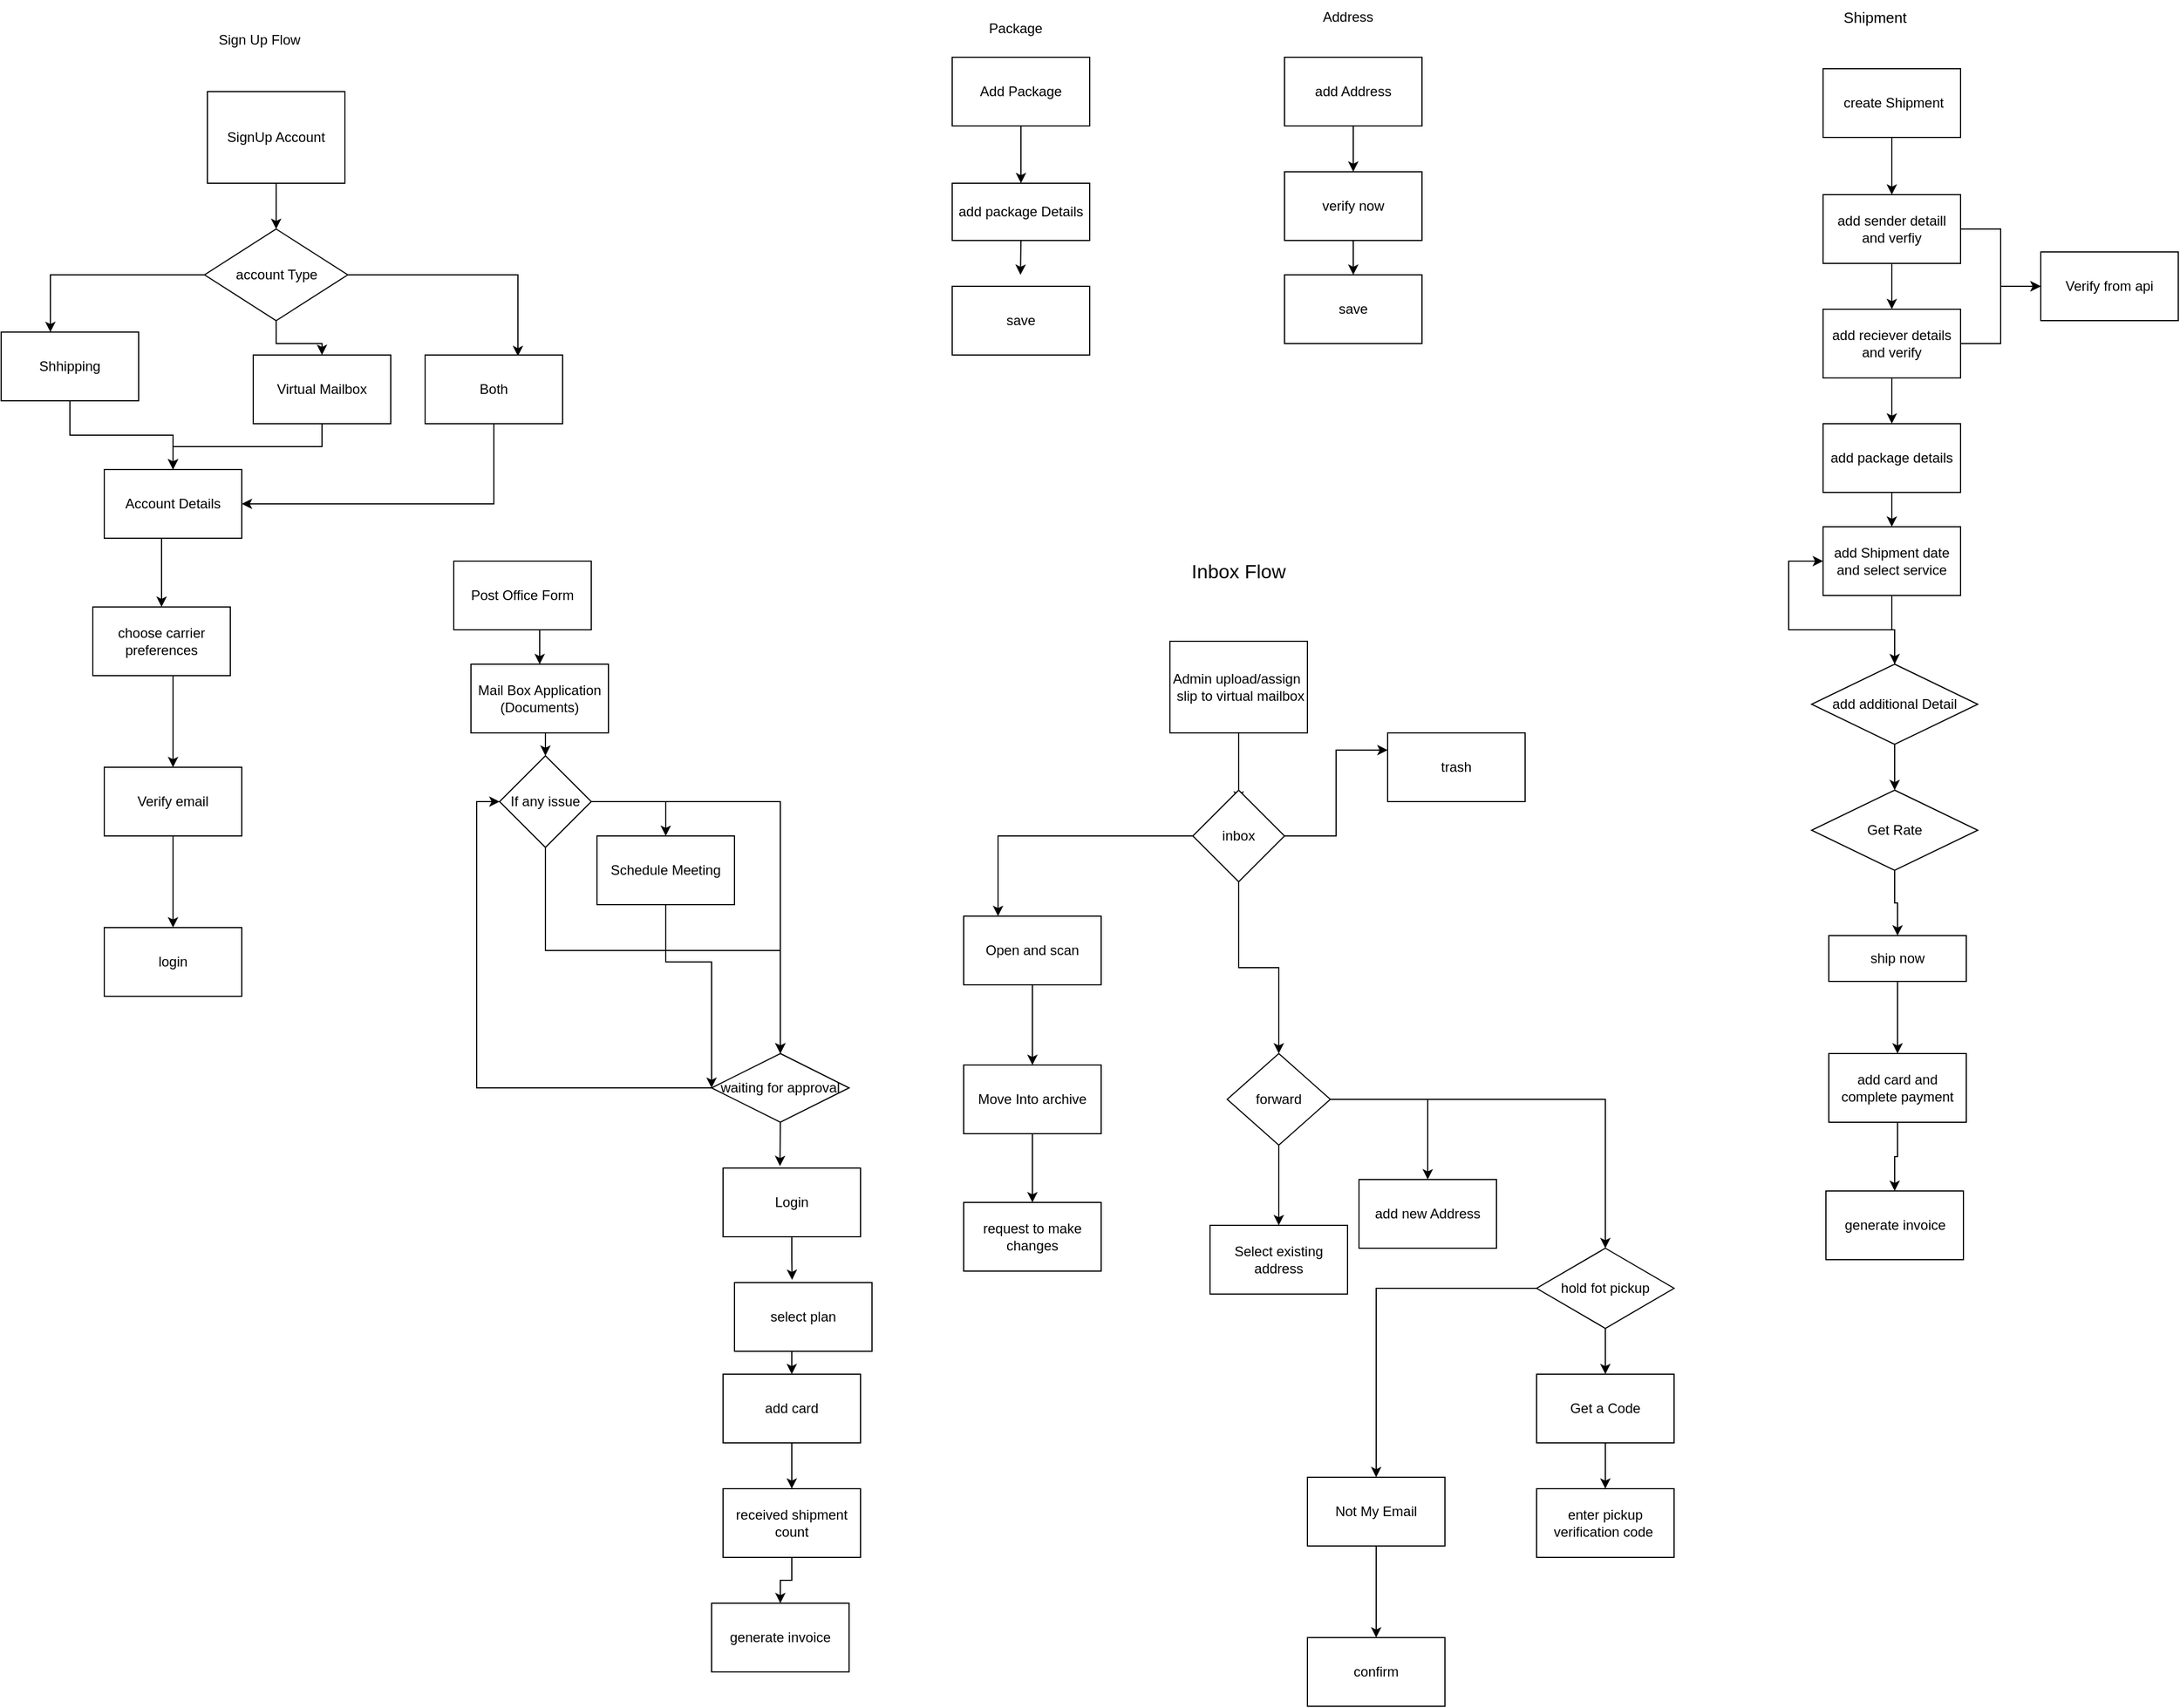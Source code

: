 <mxfile version="20.7.4" type="github">
  <diagram id="sW-k5IwQaTGZ5rN8S6sj" name="Page-1">
    <mxGraphModel dx="875" dy="484" grid="1" gridSize="10" guides="1" tooltips="1" connect="1" arrows="1" fold="1" page="1" pageScale="1" pageWidth="1169" pageHeight="1654" math="0" shadow="0">
      <root>
        <mxCell id="0" />
        <mxCell id="1" parent="0" />
        <mxCell id="n_x6KbK1YoN0Yti5vFHE-8" style="edgeStyle=orthogonalEdgeStyle;rounded=0;orthogonalLoop=1;jettySize=auto;html=1;exitX=0.5;exitY=1;exitDx=0;exitDy=0;entryX=0.5;entryY=0;entryDx=0;entryDy=0;" parent="1" source="n_x6KbK1YoN0Yti5vFHE-1" target="n_x6KbK1YoN0Yti5vFHE-2" edge="1">
          <mxGeometry relative="1" as="geometry" />
        </mxCell>
        <mxCell id="n_x6KbK1YoN0Yti5vFHE-1" value="SignUp Account" style="rounded=0;whiteSpace=wrap;html=1;" parent="1" vertex="1">
          <mxGeometry x="180" y="90" width="120" height="80" as="geometry" />
        </mxCell>
        <mxCell id="n_x6KbK1YoN0Yti5vFHE-12" style="edgeStyle=orthogonalEdgeStyle;rounded=0;orthogonalLoop=1;jettySize=auto;html=1;exitX=0;exitY=0.5;exitDx=0;exitDy=0;entryX=0.358;entryY=0;entryDx=0;entryDy=0;entryPerimeter=0;" parent="1" source="n_x6KbK1YoN0Yti5vFHE-2" target="n_x6KbK1YoN0Yti5vFHE-9" edge="1">
          <mxGeometry relative="1" as="geometry">
            <mxPoint x="40" y="200" as="targetPoint" />
          </mxGeometry>
        </mxCell>
        <mxCell id="n_x6KbK1YoN0Yti5vFHE-14" style="edgeStyle=orthogonalEdgeStyle;rounded=0;orthogonalLoop=1;jettySize=auto;html=1;exitX=0.5;exitY=1;exitDx=0;exitDy=0;entryX=0.5;entryY=0;entryDx=0;entryDy=0;" parent="1" source="n_x6KbK1YoN0Yti5vFHE-2" target="n_x6KbK1YoN0Yti5vFHE-10" edge="1">
          <mxGeometry relative="1" as="geometry" />
        </mxCell>
        <mxCell id="n_x6KbK1YoN0Yti5vFHE-15" style="edgeStyle=orthogonalEdgeStyle;rounded=0;orthogonalLoop=1;jettySize=auto;html=1;exitX=1;exitY=0.5;exitDx=0;exitDy=0;entryX=0.675;entryY=0.017;entryDx=0;entryDy=0;entryPerimeter=0;" parent="1" source="n_x6KbK1YoN0Yti5vFHE-2" target="n_x6KbK1YoN0Yti5vFHE-11" edge="1">
          <mxGeometry relative="1" as="geometry" />
        </mxCell>
        <mxCell id="n_x6KbK1YoN0Yti5vFHE-2" value="account Type&lt;br&gt;" style="rhombus;whiteSpace=wrap;html=1;" parent="1" vertex="1">
          <mxGeometry x="177.5" y="210" width="125" height="80" as="geometry" />
        </mxCell>
        <mxCell id="CPF4IGs-NTCu1cXFSOXW-1" value="" style="edgeStyle=orthogonalEdgeStyle;rounded=0;orthogonalLoop=1;jettySize=auto;html=1;" edge="1" parent="1" source="n_x6KbK1YoN0Yti5vFHE-9" target="n_x6KbK1YoN0Yti5vFHE-17">
          <mxGeometry relative="1" as="geometry" />
        </mxCell>
        <mxCell id="n_x6KbK1YoN0Yti5vFHE-9" value="Shhipping" style="rounded=0;whiteSpace=wrap;html=1;" parent="1" vertex="1">
          <mxGeometry y="300" width="120" height="60" as="geometry" />
        </mxCell>
        <mxCell id="n_x6KbK1YoN0Yti5vFHE-19" style="edgeStyle=orthogonalEdgeStyle;rounded=0;orthogonalLoop=1;jettySize=auto;html=1;exitX=0.5;exitY=1;exitDx=0;exitDy=0;entryX=0.5;entryY=0;entryDx=0;entryDy=0;" parent="1" source="n_x6KbK1YoN0Yti5vFHE-10" target="n_x6KbK1YoN0Yti5vFHE-17" edge="1">
          <mxGeometry relative="1" as="geometry" />
        </mxCell>
        <mxCell id="n_x6KbK1YoN0Yti5vFHE-10" value="Virtual Mailbox" style="rounded=0;whiteSpace=wrap;html=1;" parent="1" vertex="1">
          <mxGeometry x="220" y="320" width="120" height="60" as="geometry" />
        </mxCell>
        <mxCell id="n_x6KbK1YoN0Yti5vFHE-20" style="edgeStyle=orthogonalEdgeStyle;rounded=0;orthogonalLoop=1;jettySize=auto;html=1;exitX=0.5;exitY=1;exitDx=0;exitDy=0;entryX=1;entryY=0.5;entryDx=0;entryDy=0;" parent="1" source="n_x6KbK1YoN0Yti5vFHE-11" target="n_x6KbK1YoN0Yti5vFHE-17" edge="1">
          <mxGeometry relative="1" as="geometry" />
        </mxCell>
        <mxCell id="n_x6KbK1YoN0Yti5vFHE-11" value="Both" style="rounded=0;whiteSpace=wrap;html=1;" parent="1" vertex="1">
          <mxGeometry x="370" y="320" width="120" height="60" as="geometry" />
        </mxCell>
        <mxCell id="I_9H3etlu-zK3Efqb3r3-34" style="edgeStyle=orthogonalEdgeStyle;rounded=0;orthogonalLoop=1;jettySize=auto;html=1;exitX=0.5;exitY=1;exitDx=0;exitDy=0;" parent="1" source="n_x6KbK1YoN0Yti5vFHE-17" edge="1">
          <mxGeometry relative="1" as="geometry">
            <mxPoint x="140" y="540" as="targetPoint" />
            <Array as="points">
              <mxPoint x="140" y="480" />
            </Array>
          </mxGeometry>
        </mxCell>
        <mxCell id="n_x6KbK1YoN0Yti5vFHE-17" value="Account Details" style="rounded=0;whiteSpace=wrap;html=1;" parent="1" vertex="1">
          <mxGeometry x="90" y="420" width="120" height="60" as="geometry" />
        </mxCell>
        <mxCell id="cfl4rptSdVp8EchHqUEe-7" style="edgeStyle=orthogonalEdgeStyle;rounded=0;orthogonalLoop=1;jettySize=auto;html=1;exitX=0.5;exitY=1;exitDx=0;exitDy=0;entryX=0.5;entryY=0;entryDx=0;entryDy=0;" parent="1" source="cfl4rptSdVp8EchHqUEe-1" target="cfl4rptSdVp8EchHqUEe-6" edge="1">
          <mxGeometry relative="1" as="geometry" />
        </mxCell>
        <mxCell id="cfl4rptSdVp8EchHqUEe-1" value="Post Office Form" style="rounded=0;whiteSpace=wrap;html=1;" parent="1" vertex="1">
          <mxGeometry x="395" y="500" width="120" height="60" as="geometry" />
        </mxCell>
        <mxCell id="cfl4rptSdVp8EchHqUEe-9" style="edgeStyle=orthogonalEdgeStyle;rounded=0;orthogonalLoop=1;jettySize=auto;html=1;exitX=0.5;exitY=1;exitDx=0;exitDy=0;entryX=0.5;entryY=0;entryDx=0;entryDy=0;" parent="1" source="cfl4rptSdVp8EchHqUEe-6" target="cfl4rptSdVp8EchHqUEe-8" edge="1">
          <mxGeometry relative="1" as="geometry" />
        </mxCell>
        <mxCell id="cfl4rptSdVp8EchHqUEe-6" value="Mail Box Application&lt;br&gt;(Documents)" style="rounded=0;whiteSpace=wrap;html=1;" parent="1" vertex="1">
          <mxGeometry x="410" y="590" width="120" height="60" as="geometry" />
        </mxCell>
        <mxCell id="cfl4rptSdVp8EchHqUEe-11" style="edgeStyle=orthogonalEdgeStyle;rounded=0;orthogonalLoop=1;jettySize=auto;html=1;entryX=0.5;entryY=0;entryDx=0;entryDy=0;" parent="1" source="cfl4rptSdVp8EchHqUEe-8" target="cfl4rptSdVp8EchHqUEe-10" edge="1">
          <mxGeometry relative="1" as="geometry" />
        </mxCell>
        <mxCell id="cfl4rptSdVp8EchHqUEe-13" style="edgeStyle=orthogonalEdgeStyle;rounded=0;orthogonalLoop=1;jettySize=auto;html=1;entryX=0.5;entryY=0;entryDx=0;entryDy=0;" parent="1" source="cfl4rptSdVp8EchHqUEe-8" target="cfl4rptSdVp8EchHqUEe-17" edge="1">
          <mxGeometry relative="1" as="geometry">
            <mxPoint x="450" y="830" as="targetPoint" />
          </mxGeometry>
        </mxCell>
        <mxCell id="cfl4rptSdVp8EchHqUEe-21" style="edgeStyle=orthogonalEdgeStyle;rounded=0;orthogonalLoop=1;jettySize=auto;html=1;exitX=0.5;exitY=1;exitDx=0;exitDy=0;entryX=0.5;entryY=0;entryDx=0;entryDy=0;" parent="1" source="cfl4rptSdVp8EchHqUEe-8" target="cfl4rptSdVp8EchHqUEe-17" edge="1">
          <mxGeometry relative="1" as="geometry" />
        </mxCell>
        <mxCell id="cfl4rptSdVp8EchHqUEe-8" value="If any issue" style="rhombus;whiteSpace=wrap;html=1;" parent="1" vertex="1">
          <mxGeometry x="435" y="670" width="80" height="80" as="geometry" />
        </mxCell>
        <mxCell id="cfl4rptSdVp8EchHqUEe-18" style="edgeStyle=orthogonalEdgeStyle;rounded=0;orthogonalLoop=1;jettySize=auto;html=1;exitX=0.5;exitY=1;exitDx=0;exitDy=0;" parent="1" source="cfl4rptSdVp8EchHqUEe-10" target="cfl4rptSdVp8EchHqUEe-17" edge="1">
          <mxGeometry relative="1" as="geometry">
            <Array as="points">
              <mxPoint x="580" y="850" />
              <mxPoint x="620" y="850" />
            </Array>
          </mxGeometry>
        </mxCell>
        <mxCell id="cfl4rptSdVp8EchHqUEe-10" value="Schedule Meeting" style="rounded=0;whiteSpace=wrap;html=1;" parent="1" vertex="1">
          <mxGeometry x="520" y="740" width="120" height="60" as="geometry" />
        </mxCell>
        <mxCell id="cfl4rptSdVp8EchHqUEe-20" style="edgeStyle=orthogonalEdgeStyle;rounded=0;orthogonalLoop=1;jettySize=auto;html=1;entryX=0;entryY=0.5;entryDx=0;entryDy=0;" parent="1" source="cfl4rptSdVp8EchHqUEe-17" target="cfl4rptSdVp8EchHqUEe-8" edge="1">
          <mxGeometry relative="1" as="geometry" />
        </mxCell>
        <mxCell id="CPF4IGs-NTCu1cXFSOXW-28" style="edgeStyle=orthogonalEdgeStyle;rounded=0;orthogonalLoop=1;jettySize=auto;html=1;exitX=0.5;exitY=1;exitDx=0;exitDy=0;entryX=0.414;entryY=-0.028;entryDx=0;entryDy=0;entryPerimeter=0;" edge="1" parent="1" source="cfl4rptSdVp8EchHqUEe-17" target="CPF4IGs-NTCu1cXFSOXW-25">
          <mxGeometry relative="1" as="geometry" />
        </mxCell>
        <mxCell id="cfl4rptSdVp8EchHqUEe-17" value="waiting for approval" style="rhombus;whiteSpace=wrap;html=1;" parent="1" vertex="1">
          <mxGeometry x="620" y="930" width="120" height="60" as="geometry" />
        </mxCell>
        <mxCell id="cfl4rptSdVp8EchHqUEe-25" style="edgeStyle=orthogonalEdgeStyle;rounded=0;orthogonalLoop=1;jettySize=auto;html=1;exitX=0.5;exitY=1;exitDx=0;exitDy=0;entryX=0.5;entryY=0;entryDx=0;entryDy=0;" parent="1" source="cfl4rptSdVp8EchHqUEe-22" target="cfl4rptSdVp8EchHqUEe-24" edge="1">
          <mxGeometry relative="1" as="geometry" />
        </mxCell>
        <mxCell id="cfl4rptSdVp8EchHqUEe-22" value="select plan" style="rounded=0;whiteSpace=wrap;html=1;" parent="1" vertex="1">
          <mxGeometry x="640" y="1130" width="120" height="60" as="geometry" />
        </mxCell>
        <mxCell id="cfl4rptSdVp8EchHqUEe-27" style="edgeStyle=orthogonalEdgeStyle;rounded=0;orthogonalLoop=1;jettySize=auto;html=1;exitX=0.5;exitY=1;exitDx=0;exitDy=0;" parent="1" source="cfl4rptSdVp8EchHqUEe-24" target="cfl4rptSdVp8EchHqUEe-26" edge="1">
          <mxGeometry relative="1" as="geometry" />
        </mxCell>
        <mxCell id="cfl4rptSdVp8EchHqUEe-24" value="add card" style="rounded=0;whiteSpace=wrap;html=1;" parent="1" vertex="1">
          <mxGeometry x="630" y="1210" width="120" height="60" as="geometry" />
        </mxCell>
        <mxCell id="I_9H3etlu-zK3Efqb3r3-5" style="edgeStyle=orthogonalEdgeStyle;rounded=0;orthogonalLoop=1;jettySize=auto;html=1;exitX=0.5;exitY=1;exitDx=0;exitDy=0;entryX=0.5;entryY=0;entryDx=0;entryDy=0;" parent="1" source="cfl4rptSdVp8EchHqUEe-26" edge="1" target="I_9H3etlu-zK3Efqb3r3-4">
          <mxGeometry relative="1" as="geometry">
            <mxPoint x="620" y="1320" as="targetPoint" />
          </mxGeometry>
        </mxCell>
        <mxCell id="cfl4rptSdVp8EchHqUEe-26" value="received shipment count" style="rounded=0;whiteSpace=wrap;html=1;" parent="1" vertex="1">
          <mxGeometry x="630" y="1310" width="120" height="60" as="geometry" />
        </mxCell>
        <mxCell id="9S0eUUzIp_0I8Bharcj8-20" style="edgeStyle=orthogonalEdgeStyle;rounded=0;orthogonalLoop=1;jettySize=auto;html=1;entryX=0.5;entryY=0;entryDx=0;entryDy=0;" parent="1" source="cfl4rptSdVp8EchHqUEe-28" target="cfl4rptSdVp8EchHqUEe-29" edge="1">
          <mxGeometry relative="1" as="geometry" />
        </mxCell>
        <mxCell id="cfl4rptSdVp8EchHqUEe-28" value="&amp;nbsp;create Shipment&lt;br&gt;" style="rounded=0;whiteSpace=wrap;html=1;" parent="1" vertex="1">
          <mxGeometry x="1590" y="70" width="120" height="60" as="geometry" />
        </mxCell>
        <mxCell id="cfl4rptSdVp8EchHqUEe-32" style="edgeStyle=orthogonalEdgeStyle;rounded=0;orthogonalLoop=1;jettySize=auto;html=1;exitX=0.5;exitY=1;exitDx=0;exitDy=0;" parent="1" source="cfl4rptSdVp8EchHqUEe-29" target="cfl4rptSdVp8EchHqUEe-31" edge="1">
          <mxGeometry relative="1" as="geometry" />
        </mxCell>
        <mxCell id="CPF4IGs-NTCu1cXFSOXW-20" value="" style="edgeStyle=orthogonalEdgeStyle;rounded=0;orthogonalLoop=1;jettySize=auto;html=1;" edge="1" parent="1" source="cfl4rptSdVp8EchHqUEe-29" target="CPF4IGs-NTCu1cXFSOXW-19">
          <mxGeometry relative="1" as="geometry" />
        </mxCell>
        <mxCell id="cfl4rptSdVp8EchHqUEe-29" value="add sender detaill and verfiy" style="rounded=0;whiteSpace=wrap;html=1;" parent="1" vertex="1">
          <mxGeometry x="1590" y="180" width="120" height="60" as="geometry" />
        </mxCell>
        <mxCell id="cfl4rptSdVp8EchHqUEe-35" style="edgeStyle=orthogonalEdgeStyle;rounded=0;orthogonalLoop=1;jettySize=auto;html=1;exitX=0.5;exitY=1;exitDx=0;exitDy=0;entryX=0.5;entryY=0;entryDx=0;entryDy=0;" parent="1" source="cfl4rptSdVp8EchHqUEe-31" target="cfl4rptSdVp8EchHqUEe-34" edge="1">
          <mxGeometry relative="1" as="geometry" />
        </mxCell>
        <mxCell id="CPF4IGs-NTCu1cXFSOXW-21" value="" style="edgeStyle=orthogonalEdgeStyle;rounded=0;orthogonalLoop=1;jettySize=auto;html=1;" edge="1" parent="1" source="cfl4rptSdVp8EchHqUEe-31" target="CPF4IGs-NTCu1cXFSOXW-19">
          <mxGeometry relative="1" as="geometry" />
        </mxCell>
        <mxCell id="cfl4rptSdVp8EchHqUEe-31" value="add reciever details and verify" style="rounded=0;whiteSpace=wrap;html=1;" parent="1" vertex="1">
          <mxGeometry x="1590" y="280" width="120" height="60" as="geometry" />
        </mxCell>
        <mxCell id="cfl4rptSdVp8EchHqUEe-38" style="edgeStyle=orthogonalEdgeStyle;rounded=0;orthogonalLoop=1;jettySize=auto;html=1;exitX=0.5;exitY=1;exitDx=0;exitDy=0;" parent="1" source="cfl4rptSdVp8EchHqUEe-34" target="cfl4rptSdVp8EchHqUEe-37" edge="1">
          <mxGeometry relative="1" as="geometry" />
        </mxCell>
        <mxCell id="cfl4rptSdVp8EchHqUEe-34" value="add package details" style="rounded=0;whiteSpace=wrap;html=1;" parent="1" vertex="1">
          <mxGeometry x="1590" y="380" width="120" height="60" as="geometry" />
        </mxCell>
        <mxCell id="cfl4rptSdVp8EchHqUEe-41" style="edgeStyle=orthogonalEdgeStyle;rounded=0;orthogonalLoop=1;jettySize=auto;html=1;exitX=0.5;exitY=1;exitDx=0;exitDy=0;entryX=0.5;entryY=0;entryDx=0;entryDy=0;" parent="1" source="cfl4rptSdVp8EchHqUEe-37" target="cfl4rptSdVp8EchHqUEe-40" edge="1">
          <mxGeometry relative="1" as="geometry" />
        </mxCell>
        <mxCell id="cfl4rptSdVp8EchHqUEe-37" value="add Shipment date and select service" style="rounded=0;whiteSpace=wrap;html=1;" parent="1" vertex="1">
          <mxGeometry x="1590" y="470" width="120" height="60" as="geometry" />
        </mxCell>
        <mxCell id="cfl4rptSdVp8EchHqUEe-43" style="edgeStyle=orthogonalEdgeStyle;rounded=0;orthogonalLoop=1;jettySize=auto;html=1;entryX=0;entryY=0.5;entryDx=0;entryDy=0;" parent="1" source="cfl4rptSdVp8EchHqUEe-40" target="cfl4rptSdVp8EchHqUEe-37" edge="1">
          <mxGeometry relative="1" as="geometry" />
        </mxCell>
        <mxCell id="CPF4IGs-NTCu1cXFSOXW-18" value="" style="edgeStyle=orthogonalEdgeStyle;rounded=0;orthogonalLoop=1;jettySize=auto;html=1;" edge="1" parent="1" source="cfl4rptSdVp8EchHqUEe-40" target="CPF4IGs-NTCu1cXFSOXW-17">
          <mxGeometry relative="1" as="geometry" />
        </mxCell>
        <mxCell id="cfl4rptSdVp8EchHqUEe-40" value="add additional Detail" style="rhombus;whiteSpace=wrap;html=1;" parent="1" vertex="1">
          <mxGeometry x="1580" y="590" width="145" height="70" as="geometry" />
        </mxCell>
        <mxCell id="I_9H3etlu-zK3Efqb3r3-1" style="edgeStyle=orthogonalEdgeStyle;rounded=0;orthogonalLoop=1;jettySize=auto;html=1;entryX=0.5;entryY=0;entryDx=0;entryDy=0;" parent="1" source="cfl4rptSdVp8EchHqUEe-45" target="cfl4rptSdVp8EchHqUEe-48" edge="1">
          <mxGeometry relative="1" as="geometry" />
        </mxCell>
        <mxCell id="cfl4rptSdVp8EchHqUEe-45" value="ship now&lt;br&gt;" style="rounded=0;whiteSpace=wrap;html=1;" parent="1" vertex="1">
          <mxGeometry x="1595" y="827" width="120" height="40" as="geometry" />
        </mxCell>
        <mxCell id="I_9H3etlu-zK3Efqb3r3-3" style="edgeStyle=orthogonalEdgeStyle;rounded=0;orthogonalLoop=1;jettySize=auto;html=1;" parent="1" source="cfl4rptSdVp8EchHqUEe-48" target="I_9H3etlu-zK3Efqb3r3-2" edge="1">
          <mxGeometry relative="1" as="geometry" />
        </mxCell>
        <mxCell id="cfl4rptSdVp8EchHqUEe-48" value="add card and complete payment&lt;br&gt;" style="rounded=0;whiteSpace=wrap;html=1;" parent="1" vertex="1">
          <mxGeometry x="1595" y="930" width="120" height="60" as="geometry" />
        </mxCell>
        <mxCell id="I_9H3etlu-zK3Efqb3r3-2" value="generate invoice" style="rounded=0;whiteSpace=wrap;html=1;" parent="1" vertex="1">
          <mxGeometry x="1592.5" y="1050" width="120" height="60" as="geometry" />
        </mxCell>
        <mxCell id="I_9H3etlu-zK3Efqb3r3-4" value="generate invoice" style="rounded=0;whiteSpace=wrap;html=1;" parent="1" vertex="1">
          <mxGeometry x="620" y="1410" width="120" height="60" as="geometry" />
        </mxCell>
        <mxCell id="I_9H3etlu-zK3Efqb3r3-6" style="edgeStyle=orthogonalEdgeStyle;rounded=0;orthogonalLoop=1;jettySize=auto;html=1;exitX=0.5;exitY=1;exitDx=0;exitDy=0;entryX=0.5;entryY=0;entryDx=0;entryDy=0;" parent="1" source="I_9H3etlu-zK3Efqb3r3-7" target="I_9H3etlu-zK3Efqb3r3-9" edge="1">
          <mxGeometry relative="1" as="geometry" />
        </mxCell>
        <mxCell id="I_9H3etlu-zK3Efqb3r3-7" value="add Address" style="rounded=0;whiteSpace=wrap;html=1;" parent="1" vertex="1">
          <mxGeometry x="1120" y="60" width="120" height="60" as="geometry" />
        </mxCell>
        <mxCell id="I_9H3etlu-zK3Efqb3r3-33" style="edgeStyle=orthogonalEdgeStyle;rounded=0;orthogonalLoop=1;jettySize=auto;html=1;entryX=0.5;entryY=0;entryDx=0;entryDy=0;" parent="1" source="I_9H3etlu-zK3Efqb3r3-9" target="I_9H3etlu-zK3Efqb3r3-32" edge="1">
          <mxGeometry relative="1" as="geometry" />
        </mxCell>
        <mxCell id="I_9H3etlu-zK3Efqb3r3-9" value="verify now" style="rounded=0;whiteSpace=wrap;html=1;" parent="1" vertex="1">
          <mxGeometry x="1120" y="160" width="120" height="60" as="geometry" />
        </mxCell>
        <mxCell id="I_9H3etlu-zK3Efqb3r3-25" style="edgeStyle=orthogonalEdgeStyle;rounded=0;orthogonalLoop=1;jettySize=auto;html=1;" parent="1" source="I_9H3etlu-zK3Efqb3r3-23" target="I_9H3etlu-zK3Efqb3r3-24" edge="1">
          <mxGeometry relative="1" as="geometry" />
        </mxCell>
        <mxCell id="I_9H3etlu-zK3Efqb3r3-23" value="Add Package" style="whiteSpace=wrap;html=1;" parent="1" vertex="1">
          <mxGeometry x="830" y="60" width="120" height="60" as="geometry" />
        </mxCell>
        <mxCell id="I_9H3etlu-zK3Efqb3r3-31" style="edgeStyle=orthogonalEdgeStyle;rounded=0;orthogonalLoop=1;jettySize=auto;html=1;exitX=0.5;exitY=1;exitDx=0;exitDy=0;" parent="1" source="I_9H3etlu-zK3Efqb3r3-24" edge="1">
          <mxGeometry relative="1" as="geometry">
            <mxPoint x="889.571" y="250" as="targetPoint" />
          </mxGeometry>
        </mxCell>
        <mxCell id="I_9H3etlu-zK3Efqb3r3-24" value="add package Details" style="whiteSpace=wrap;html=1;" parent="1" vertex="1">
          <mxGeometry x="830" y="170" width="120" height="50" as="geometry" />
        </mxCell>
        <mxCell id="I_9H3etlu-zK3Efqb3r3-28" style="edgeStyle=orthogonalEdgeStyle;rounded=0;orthogonalLoop=1;jettySize=auto;html=1;entryX=0.5;entryY=0;entryDx=0;entryDy=0;" parent="1" source="I_9H3etlu-zK3Efqb3r3-26" edge="1">
          <mxGeometry relative="1" as="geometry">
            <mxPoint x="1080" y="710" as="targetPoint" />
          </mxGeometry>
        </mxCell>
        <mxCell id="I_9H3etlu-zK3Efqb3r3-26" value="Admin upload/assign&amp;nbsp;&lt;br&gt;&amp;nbsp;slip to virtual mailbox" style="whiteSpace=wrap;html=1;" parent="1" vertex="1">
          <mxGeometry x="1020" y="570" width="120" height="80" as="geometry" />
        </mxCell>
        <mxCell id="I_9H3etlu-zK3Efqb3r3-42" style="edgeStyle=orthogonalEdgeStyle;rounded=0;orthogonalLoop=1;jettySize=auto;html=1;exitX=1;exitY=0.5;exitDx=0;exitDy=0;entryX=0;entryY=0.25;entryDx=0;entryDy=0;" parent="1" source="I_9H3etlu-zK3Efqb3r3-29" target="I_9H3etlu-zK3Efqb3r3-41" edge="1">
          <mxGeometry relative="1" as="geometry" />
        </mxCell>
        <mxCell id="I_9H3etlu-zK3Efqb3r3-53" style="edgeStyle=orthogonalEdgeStyle;rounded=0;orthogonalLoop=1;jettySize=auto;html=1;" parent="1" source="I_9H3etlu-zK3Efqb3r3-29" target="I_9H3etlu-zK3Efqb3r3-43" edge="1">
          <mxGeometry relative="1" as="geometry" />
        </mxCell>
        <mxCell id="9S0eUUzIp_0I8Bharcj8-11" style="edgeStyle=orthogonalEdgeStyle;rounded=0;orthogonalLoop=1;jettySize=auto;html=1;entryX=0.25;entryY=0;entryDx=0;entryDy=0;" parent="1" source="I_9H3etlu-zK3Efqb3r3-29" target="I_9H3etlu-zK3Efqb3r3-37" edge="1">
          <mxGeometry relative="1" as="geometry" />
        </mxCell>
        <mxCell id="I_9H3etlu-zK3Efqb3r3-29" value="inbox" style="rhombus;whiteSpace=wrap;html=1;" parent="1" vertex="1">
          <mxGeometry x="1040" y="700" width="80" height="80" as="geometry" />
        </mxCell>
        <mxCell id="I_9H3etlu-zK3Efqb3r3-30" value="save&lt;br&gt;" style="whiteSpace=wrap;html=1;" parent="1" vertex="1">
          <mxGeometry x="830" y="260" width="120" height="60" as="geometry" />
        </mxCell>
        <mxCell id="I_9H3etlu-zK3Efqb3r3-32" value="save&lt;br&gt;" style="whiteSpace=wrap;html=1;" parent="1" vertex="1">
          <mxGeometry x="1120" y="250" width="120" height="60" as="geometry" />
        </mxCell>
        <mxCell id="CPF4IGs-NTCu1cXFSOXW-3" value="" style="edgeStyle=orthogonalEdgeStyle;rounded=0;orthogonalLoop=1;jettySize=auto;html=1;startArrow=none;" edge="1" parent="1" source="CPF4IGs-NTCu1cXFSOXW-4">
          <mxGeometry x="-0.556" y="10" relative="1" as="geometry">
            <mxPoint x="150" y="680" as="targetPoint" />
            <Array as="points">
              <mxPoint x="150" y="600" />
              <mxPoint x="150" y="600" />
            </Array>
            <mxPoint as="offset" />
          </mxGeometry>
        </mxCell>
        <mxCell id="I_9H3etlu-zK3Efqb3r3-35" value="choose carrier preferences" style="rounded=0;whiteSpace=wrap;html=1;" parent="1" vertex="1">
          <mxGeometry x="80" y="540" width="120" height="60" as="geometry" />
        </mxCell>
        <mxCell id="9S0eUUzIp_0I8Bharcj8-2" style="edgeStyle=orthogonalEdgeStyle;rounded=0;orthogonalLoop=1;jettySize=auto;html=1;exitX=0.5;exitY=1;exitDx=0;exitDy=0;" parent="1" source="I_9H3etlu-zK3Efqb3r3-37" target="9S0eUUzIp_0I8Bharcj8-1" edge="1">
          <mxGeometry relative="1" as="geometry" />
        </mxCell>
        <mxCell id="I_9H3etlu-zK3Efqb3r3-37" value="Open and scan" style="rounded=0;whiteSpace=wrap;html=1;" parent="1" vertex="1">
          <mxGeometry x="840" y="810" width="120" height="60" as="geometry" />
        </mxCell>
        <mxCell id="I_9H3etlu-zK3Efqb3r3-41" value="trash&lt;br&gt;" style="whiteSpace=wrap;html=1;" parent="1" vertex="1">
          <mxGeometry x="1210" y="650" width="120" height="60" as="geometry" />
        </mxCell>
        <mxCell id="I_9H3etlu-zK3Efqb3r3-48" style="edgeStyle=orthogonalEdgeStyle;rounded=0;orthogonalLoop=1;jettySize=auto;html=1;" parent="1" source="I_9H3etlu-zK3Efqb3r3-43" target="I_9H3etlu-zK3Efqb3r3-47" edge="1">
          <mxGeometry relative="1" as="geometry" />
        </mxCell>
        <mxCell id="I_9H3etlu-zK3Efqb3r3-55" style="edgeStyle=orthogonalEdgeStyle;rounded=0;orthogonalLoop=1;jettySize=auto;html=1;exitX=1;exitY=0.5;exitDx=0;exitDy=0;entryX=0.5;entryY=0;entryDx=0;entryDy=0;" parent="1" source="I_9H3etlu-zK3Efqb3r3-43" target="I_9H3etlu-zK3Efqb3r3-59" edge="1">
          <mxGeometry relative="1" as="geometry">
            <mxPoint x="1380" y="1080" as="targetPoint" />
          </mxGeometry>
        </mxCell>
        <mxCell id="I_9H3etlu-zK3Efqb3r3-58" style="edgeStyle=orthogonalEdgeStyle;rounded=0;orthogonalLoop=1;jettySize=auto;html=1;entryX=0.5;entryY=0;entryDx=0;entryDy=0;" parent="1" source="I_9H3etlu-zK3Efqb3r3-43" target="I_9H3etlu-zK3Efqb3r3-57" edge="1">
          <mxGeometry relative="1" as="geometry" />
        </mxCell>
        <mxCell id="I_9H3etlu-zK3Efqb3r3-43" value="forward&lt;br&gt;" style="rhombus;whiteSpace=wrap;html=1;" parent="1" vertex="1">
          <mxGeometry x="1070" y="930" width="90" height="80" as="geometry" />
        </mxCell>
        <mxCell id="I_9H3etlu-zK3Efqb3r3-47" value="Select existing address" style="rounded=0;whiteSpace=wrap;html=1;" parent="1" vertex="1">
          <mxGeometry x="1055" y="1080" width="120" height="60" as="geometry" />
        </mxCell>
        <mxCell id="I_9H3etlu-zK3Efqb3r3-57" value="add new Address" style="rounded=0;whiteSpace=wrap;html=1;" parent="1" vertex="1">
          <mxGeometry x="1185" y="1040" width="120" height="60" as="geometry" />
        </mxCell>
        <mxCell id="9S0eUUzIp_0I8Bharcj8-6" style="edgeStyle=orthogonalEdgeStyle;rounded=0;orthogonalLoop=1;jettySize=auto;html=1;entryX=0.5;entryY=0;entryDx=0;entryDy=0;startArrow=none;" parent="1" source="9S0eUUzIp_0I8Bharcj8-7" target="9S0eUUzIp_0I8Bharcj8-5" edge="1">
          <mxGeometry relative="1" as="geometry" />
        </mxCell>
        <mxCell id="9S0eUUzIp_0I8Bharcj8-9" style="edgeStyle=orthogonalEdgeStyle;rounded=0;orthogonalLoop=1;jettySize=auto;html=1;exitX=0.5;exitY=1;exitDx=0;exitDy=0;entryX=0.5;entryY=0;entryDx=0;entryDy=0;" parent="1" source="I_9H3etlu-zK3Efqb3r3-59" target="9S0eUUzIp_0I8Bharcj8-7" edge="1">
          <mxGeometry relative="1" as="geometry" />
        </mxCell>
        <mxCell id="9S0eUUzIp_0I8Bharcj8-12" style="edgeStyle=orthogonalEdgeStyle;rounded=0;orthogonalLoop=1;jettySize=auto;html=1;entryX=0.5;entryY=0;entryDx=0;entryDy=0;" parent="1" source="I_9H3etlu-zK3Efqb3r3-59" target="9S0eUUzIp_0I8Bharcj8-10" edge="1">
          <mxGeometry relative="1" as="geometry" />
        </mxCell>
        <mxCell id="I_9H3etlu-zK3Efqb3r3-59" value="hold fot pickup" style="rhombus;whiteSpace=wrap;html=1;" parent="1" vertex="1">
          <mxGeometry x="1340" y="1100" width="120" height="70" as="geometry" />
        </mxCell>
        <mxCell id="9S0eUUzIp_0I8Bharcj8-4" style="edgeStyle=orthogonalEdgeStyle;rounded=0;orthogonalLoop=1;jettySize=auto;html=1;exitX=0.5;exitY=1;exitDx=0;exitDy=0;" parent="1" source="9S0eUUzIp_0I8Bharcj8-1" target="9S0eUUzIp_0I8Bharcj8-3" edge="1">
          <mxGeometry relative="1" as="geometry" />
        </mxCell>
        <mxCell id="9S0eUUzIp_0I8Bharcj8-1" value="Move Into archive" style="rounded=0;whiteSpace=wrap;html=1;" parent="1" vertex="1">
          <mxGeometry x="840" y="940" width="120" height="60" as="geometry" />
        </mxCell>
        <mxCell id="9S0eUUzIp_0I8Bharcj8-3" value="request to make changes&lt;br&gt;" style="rounded=0;whiteSpace=wrap;html=1;" parent="1" vertex="1">
          <mxGeometry x="840" y="1060" width="120" height="60" as="geometry" />
        </mxCell>
        <mxCell id="9S0eUUzIp_0I8Bharcj8-5" value="enter pickup verification code&amp;nbsp;" style="rounded=0;whiteSpace=wrap;html=1;" parent="1" vertex="1">
          <mxGeometry x="1340" y="1310" width="120" height="60" as="geometry" />
        </mxCell>
        <mxCell id="9S0eUUzIp_0I8Bharcj8-7" value="Get a Code" style="rounded=0;whiteSpace=wrap;html=1;" parent="1" vertex="1">
          <mxGeometry x="1340" y="1210" width="120" height="60" as="geometry" />
        </mxCell>
        <mxCell id="9S0eUUzIp_0I8Bharcj8-14" value="" style="edgeStyle=orthogonalEdgeStyle;rounded=0;orthogonalLoop=1;jettySize=auto;html=1;" parent="1" source="9S0eUUzIp_0I8Bharcj8-10" target="9S0eUUzIp_0I8Bharcj8-13" edge="1">
          <mxGeometry relative="1" as="geometry" />
        </mxCell>
        <mxCell id="9S0eUUzIp_0I8Bharcj8-10" value="Not My Email" style="rounded=0;whiteSpace=wrap;html=1;" parent="1" vertex="1">
          <mxGeometry x="1140" y="1300" width="120" height="60" as="geometry" />
        </mxCell>
        <mxCell id="9S0eUUzIp_0I8Bharcj8-13" value="confirm" style="rounded=0;whiteSpace=wrap;html=1;" parent="1" vertex="1">
          <mxGeometry x="1140" y="1440" width="120" height="60" as="geometry" />
        </mxCell>
        <mxCell id="9S0eUUzIp_0I8Bharcj8-16" value="Sign Up Flow" style="text;html=1;align=center;verticalAlign=middle;resizable=0;points=[];autosize=1;strokeColor=none;fillColor=none;" parent="1" vertex="1">
          <mxGeometry x="180" y="30" width="90" height="30" as="geometry" />
        </mxCell>
        <mxCell id="9S0eUUzIp_0I8Bharcj8-18" value="Package" style="text;html=1;align=center;verticalAlign=middle;resizable=0;points=[];autosize=1;strokeColor=none;fillColor=none;" parent="1" vertex="1">
          <mxGeometry x="850" y="20" width="70" height="30" as="geometry" />
        </mxCell>
        <mxCell id="9S0eUUzIp_0I8Bharcj8-19" value="Address" style="text;html=1;align=center;verticalAlign=middle;resizable=0;points=[];autosize=1;strokeColor=none;fillColor=none;" parent="1" vertex="1">
          <mxGeometry x="1140" y="10" width="70" height="30" as="geometry" />
        </mxCell>
        <mxCell id="9S0eUUzIp_0I8Bharcj8-21" value="&lt;font style=&quot;font-size: 13px;&quot;&gt;Shipment&lt;/font&gt;" style="text;html=1;align=center;verticalAlign=middle;resizable=0;points=[];autosize=1;strokeColor=none;fillColor=none;" parent="1" vertex="1">
          <mxGeometry x="1595" y="10" width="80" height="30" as="geometry" />
        </mxCell>
        <mxCell id="9S0eUUzIp_0I8Bharcj8-22" value="&lt;font style=&quot;font-size: 17px;&quot;&gt;Inbox Flow&lt;/font&gt;" style="text;html=1;strokeColor=none;fillColor=none;align=center;verticalAlign=middle;whiteSpace=wrap;rounded=0;" parent="1" vertex="1">
          <mxGeometry x="1000" y="490" width="160" height="40" as="geometry" />
        </mxCell>
        <mxCell id="CPF4IGs-NTCu1cXFSOXW-6" value="" style="edgeStyle=orthogonalEdgeStyle;rounded=0;orthogonalLoop=1;jettySize=auto;html=1;" edge="1" parent="1" source="CPF4IGs-NTCu1cXFSOXW-4">
          <mxGeometry relative="1" as="geometry">
            <mxPoint x="150" y="820" as="targetPoint" />
          </mxGeometry>
        </mxCell>
        <mxCell id="CPF4IGs-NTCu1cXFSOXW-11" value="login" style="rounded=0;whiteSpace=wrap;html=1;" vertex="1" parent="1">
          <mxGeometry x="90" y="820" width="120" height="60" as="geometry" />
        </mxCell>
        <mxCell id="CPF4IGs-NTCu1cXFSOXW-4" value="Verify email" style="rounded=0;whiteSpace=wrap;html=1;" vertex="1" parent="1">
          <mxGeometry x="90" y="680" width="120" height="60" as="geometry" />
        </mxCell>
        <mxCell id="CPF4IGs-NTCu1cXFSOXW-22" value="" style="edgeStyle=orthogonalEdgeStyle;rounded=0;orthogonalLoop=1;jettySize=auto;html=1;" edge="1" parent="1" source="CPF4IGs-NTCu1cXFSOXW-17" target="cfl4rptSdVp8EchHqUEe-45">
          <mxGeometry relative="1" as="geometry" />
        </mxCell>
        <mxCell id="CPF4IGs-NTCu1cXFSOXW-17" value="Get Rate" style="rhombus;whiteSpace=wrap;html=1;" vertex="1" parent="1">
          <mxGeometry x="1580" y="700" width="145" height="70" as="geometry" />
        </mxCell>
        <mxCell id="CPF4IGs-NTCu1cXFSOXW-19" value="Verify from api" style="whiteSpace=wrap;html=1;rounded=0;" vertex="1" parent="1">
          <mxGeometry x="1780" y="230" width="120" height="60" as="geometry" />
        </mxCell>
        <mxCell id="CPF4IGs-NTCu1cXFSOXW-29" style="edgeStyle=orthogonalEdgeStyle;rounded=0;orthogonalLoop=1;jettySize=auto;html=1;entryX=0.419;entryY=-0.039;entryDx=0;entryDy=0;entryPerimeter=0;" edge="1" parent="1" source="CPF4IGs-NTCu1cXFSOXW-25" target="cfl4rptSdVp8EchHqUEe-22">
          <mxGeometry relative="1" as="geometry" />
        </mxCell>
        <mxCell id="CPF4IGs-NTCu1cXFSOXW-25" value="Login" style="rounded=0;whiteSpace=wrap;html=1;" vertex="1" parent="1">
          <mxGeometry x="630" y="1030" width="120" height="60" as="geometry" />
        </mxCell>
      </root>
    </mxGraphModel>
  </diagram>
</mxfile>
